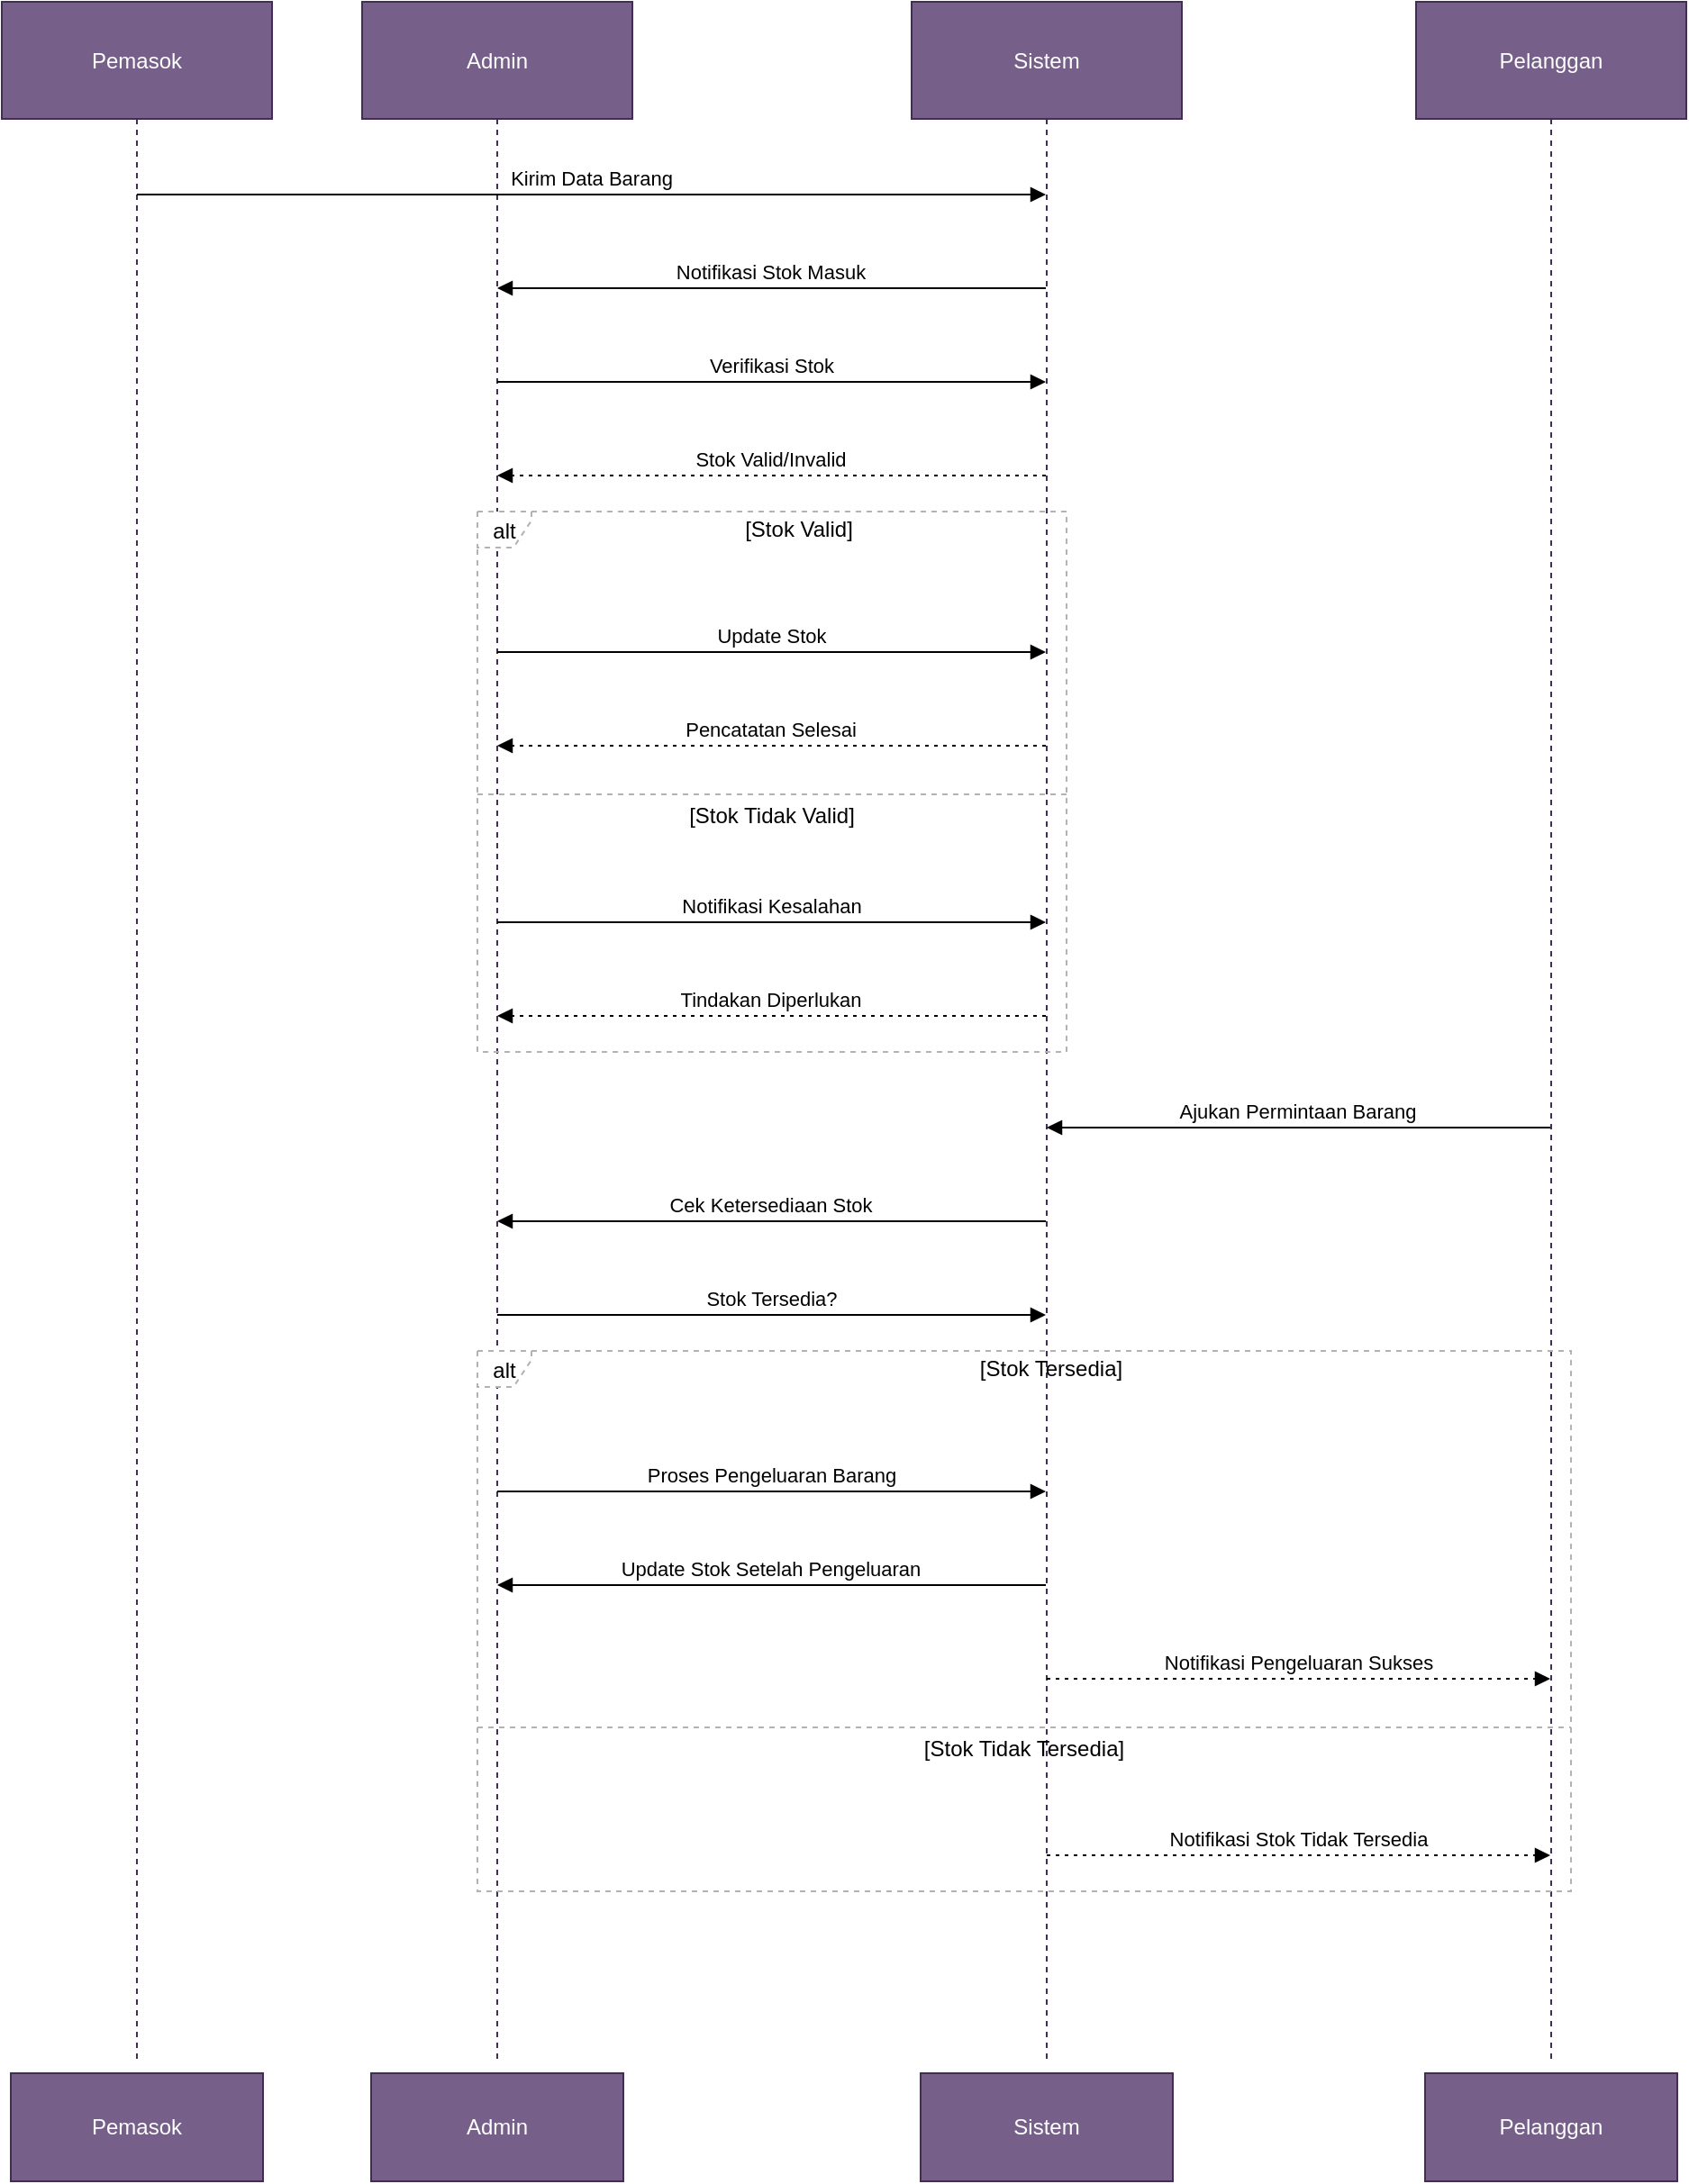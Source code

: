 <mxfile version="24.7.17">
  <diagram id="PKHQ94GJQ44Wd9_5mF1Y" name="SEQUENCE">
    <mxGraphModel dx="1034" dy="454" grid="1" gridSize="10" guides="1" tooltips="1" connect="1" arrows="1" fold="1" page="1" pageScale="1" pageWidth="850" pageHeight="1100" math="0" shadow="0">
      <root>
        <mxCell id="0" />
        <mxCell id="1" parent="0" />
        <mxCell id="vDCh2_or3-Qsjgu2j-Su-1" value="Pemasok" style="shape=umlLifeline;perimeter=lifelinePerimeter;whiteSpace=wrap;container=1;dropTarget=0;collapsible=0;recursiveResize=0;outlineConnect=0;portConstraint=eastwest;newEdgeStyle={&quot;edgeStyle&quot;:&quot;elbowEdgeStyle&quot;,&quot;elbow&quot;:&quot;vertical&quot;,&quot;curved&quot;:0,&quot;rounded&quot;:0};size=65;fillColor=#76608a;fontColor=#ffffff;strokeColor=#432D57;" parent="1" vertex="1">
          <mxGeometry x="20" y="20" width="150" height="1144" as="geometry" />
        </mxCell>
        <mxCell id="vDCh2_or3-Qsjgu2j-Su-2" value="Admin" style="shape=umlLifeline;perimeter=lifelinePerimeter;whiteSpace=wrap;container=1;dropTarget=0;collapsible=0;recursiveResize=0;outlineConnect=0;portConstraint=eastwest;newEdgeStyle={&quot;edgeStyle&quot;:&quot;elbowEdgeStyle&quot;,&quot;elbow&quot;:&quot;vertical&quot;,&quot;curved&quot;:0,&quot;rounded&quot;:0};size=65;fillColor=#76608a;fontColor=#ffffff;strokeColor=#432D57;" parent="1" vertex="1">
          <mxGeometry x="220" y="20" width="150" height="1144" as="geometry" />
        </mxCell>
        <mxCell id="vDCh2_or3-Qsjgu2j-Su-3" value="Sistem" style="shape=umlLifeline;perimeter=lifelinePerimeter;whiteSpace=wrap;container=1;dropTarget=0;collapsible=0;recursiveResize=0;outlineConnect=0;portConstraint=eastwest;newEdgeStyle={&quot;edgeStyle&quot;:&quot;elbowEdgeStyle&quot;,&quot;elbow&quot;:&quot;vertical&quot;,&quot;curved&quot;:0,&quot;rounded&quot;:0};size=65;fillColor=#76608a;fontColor=#ffffff;strokeColor=#432D57;" parent="1" vertex="1">
          <mxGeometry x="525" y="20" width="150" height="1144" as="geometry" />
        </mxCell>
        <mxCell id="vDCh2_or3-Qsjgu2j-Su-4" value="Pelanggan" style="shape=umlLifeline;perimeter=lifelinePerimeter;whiteSpace=wrap;container=1;dropTarget=0;collapsible=0;recursiveResize=0;outlineConnect=0;portConstraint=eastwest;newEdgeStyle={&quot;edgeStyle&quot;:&quot;elbowEdgeStyle&quot;,&quot;elbow&quot;:&quot;vertical&quot;,&quot;curved&quot;:0,&quot;rounded&quot;:0};size=65;fillColor=#76608a;fontColor=#ffffff;strokeColor=#432D57;" parent="1" vertex="1">
          <mxGeometry x="805" y="20" width="150" height="1144" as="geometry" />
        </mxCell>
        <mxCell id="vDCh2_or3-Qsjgu2j-Su-5" value="alt" style="shape=umlFrame;dashed=1;pointerEvents=0;dropTarget=0;strokeColor=#B3B3B3;height=20;width=30" parent="1" vertex="1">
          <mxGeometry x="284" y="303" width="327" height="300" as="geometry" />
        </mxCell>
        <mxCell id="vDCh2_or3-Qsjgu2j-Su-6" value="[Stok Valid]" style="text;strokeColor=none;fillColor=none;align=center;verticalAlign=middle;whiteSpace=wrap;" parent="vDCh2_or3-Qsjgu2j-Su-5" vertex="1">
          <mxGeometry x="30" width="297" height="20" as="geometry" />
        </mxCell>
        <mxCell id="vDCh2_or3-Qsjgu2j-Su-7" value="[Stok Tidak Valid]" style="shape=line;dashed=1;whiteSpace=wrap;verticalAlign=top;labelPosition=center;verticalLabelPosition=middle;align=center;strokeColor=#B3B3B3;" parent="vDCh2_or3-Qsjgu2j-Su-5" vertex="1">
          <mxGeometry y="155" width="327" height="4" as="geometry" />
        </mxCell>
        <mxCell id="vDCh2_or3-Qsjgu2j-Su-8" value="alt" style="shape=umlFrame;dashed=1;pointerEvents=0;dropTarget=0;strokeColor=#B3B3B3;height=20;width=30" parent="1" vertex="1">
          <mxGeometry x="284" y="769" width="607" height="300" as="geometry" />
        </mxCell>
        <mxCell id="vDCh2_or3-Qsjgu2j-Su-9" value="[Stok Tersedia]" style="text;strokeColor=none;fillColor=none;align=center;verticalAlign=middle;whiteSpace=wrap;" parent="vDCh2_or3-Qsjgu2j-Su-8" vertex="1">
          <mxGeometry x="30" width="577" height="20" as="geometry" />
        </mxCell>
        <mxCell id="vDCh2_or3-Qsjgu2j-Su-10" value="[Stok Tidak Tersedia]" style="shape=line;dashed=1;whiteSpace=wrap;verticalAlign=top;labelPosition=center;verticalLabelPosition=middle;align=center;strokeColor=#B3B3B3;" parent="vDCh2_or3-Qsjgu2j-Su-8" vertex="1">
          <mxGeometry y="207" width="607" height="4" as="geometry" />
        </mxCell>
        <mxCell id="vDCh2_or3-Qsjgu2j-Su-11" value="Kirim Data Barang" style="verticalAlign=bottom;edgeStyle=elbowEdgeStyle;elbow=vertical;curved=0;rounded=0;endArrow=block;" parent="1" source="vDCh2_or3-Qsjgu2j-Su-1" target="vDCh2_or3-Qsjgu2j-Su-3" edge="1">
          <mxGeometry relative="1" as="geometry">
            <Array as="points">
              <mxPoint x="356" y="127" />
            </Array>
          </mxGeometry>
        </mxCell>
        <mxCell id="vDCh2_or3-Qsjgu2j-Su-12" value="Notifikasi Stok Masuk" style="verticalAlign=bottom;edgeStyle=elbowEdgeStyle;elbow=vertical;curved=0;rounded=0;endArrow=block;" parent="1" source="vDCh2_or3-Qsjgu2j-Su-3" target="vDCh2_or3-Qsjgu2j-Su-2" edge="1">
          <mxGeometry relative="1" as="geometry">
            <Array as="points">
              <mxPoint x="459" y="179" />
            </Array>
          </mxGeometry>
        </mxCell>
        <mxCell id="vDCh2_or3-Qsjgu2j-Su-13" value="Verifikasi Stok" style="verticalAlign=bottom;edgeStyle=elbowEdgeStyle;elbow=vertical;curved=0;rounded=0;endArrow=block;" parent="1" source="vDCh2_or3-Qsjgu2j-Su-2" target="vDCh2_or3-Qsjgu2j-Su-3" edge="1">
          <mxGeometry relative="1" as="geometry">
            <Array as="points">
              <mxPoint x="456" y="231" />
            </Array>
          </mxGeometry>
        </mxCell>
        <mxCell id="vDCh2_or3-Qsjgu2j-Su-14" value="Stok Valid/Invalid" style="verticalAlign=bottom;edgeStyle=elbowEdgeStyle;elbow=vertical;curved=0;rounded=0;dashed=1;dashPattern=2 3;endArrow=block;" parent="1" source="vDCh2_or3-Qsjgu2j-Su-3" target="vDCh2_or3-Qsjgu2j-Su-2" edge="1">
          <mxGeometry relative="1" as="geometry">
            <Array as="points">
              <mxPoint x="459" y="283" />
            </Array>
          </mxGeometry>
        </mxCell>
        <mxCell id="vDCh2_or3-Qsjgu2j-Su-15" value="Update Stok" style="verticalAlign=bottom;edgeStyle=elbowEdgeStyle;elbow=vertical;curved=0;rounded=0;endArrow=block;" parent="1" source="vDCh2_or3-Qsjgu2j-Su-2" target="vDCh2_or3-Qsjgu2j-Su-3" edge="1">
          <mxGeometry relative="1" as="geometry">
            <Array as="points">
              <mxPoint x="456" y="381" />
            </Array>
          </mxGeometry>
        </mxCell>
        <mxCell id="vDCh2_or3-Qsjgu2j-Su-16" value="Pencatatan Selesai" style="verticalAlign=bottom;edgeStyle=elbowEdgeStyle;elbow=vertical;curved=0;rounded=0;dashed=1;dashPattern=2 3;endArrow=block;" parent="1" source="vDCh2_or3-Qsjgu2j-Su-3" target="vDCh2_or3-Qsjgu2j-Su-2" edge="1">
          <mxGeometry relative="1" as="geometry">
            <Array as="points">
              <mxPoint x="459" y="433" />
            </Array>
          </mxGeometry>
        </mxCell>
        <mxCell id="vDCh2_or3-Qsjgu2j-Su-17" value="Notifikasi Kesalahan" style="verticalAlign=bottom;edgeStyle=elbowEdgeStyle;elbow=vertical;curved=0;rounded=0;endArrow=block;" parent="1" source="vDCh2_or3-Qsjgu2j-Su-2" target="vDCh2_or3-Qsjgu2j-Su-3" edge="1">
          <mxGeometry relative="1" as="geometry">
            <Array as="points">
              <mxPoint x="456" y="531" />
            </Array>
          </mxGeometry>
        </mxCell>
        <mxCell id="vDCh2_or3-Qsjgu2j-Su-18" value="Tindakan Diperlukan" style="verticalAlign=bottom;edgeStyle=elbowEdgeStyle;elbow=vertical;curved=0;rounded=0;dashed=1;dashPattern=2 3;endArrow=block;" parent="1" source="vDCh2_or3-Qsjgu2j-Su-3" target="vDCh2_or3-Qsjgu2j-Su-2" edge="1">
          <mxGeometry relative="1" as="geometry">
            <Array as="points">
              <mxPoint x="459" y="583" />
            </Array>
          </mxGeometry>
        </mxCell>
        <mxCell id="vDCh2_or3-Qsjgu2j-Su-19" value="Ajukan Permintaan Barang" style="verticalAlign=bottom;edgeStyle=elbowEdgeStyle;elbow=vertical;curved=0;rounded=0;endArrow=block;" parent="1" source="vDCh2_or3-Qsjgu2j-Su-4" target="vDCh2_or3-Qsjgu2j-Su-3" edge="1">
          <mxGeometry relative="1" as="geometry">
            <Array as="points">
              <mxPoint x="752" y="645" />
            </Array>
          </mxGeometry>
        </mxCell>
        <mxCell id="vDCh2_or3-Qsjgu2j-Su-20" value="Cek Ketersediaan Stok" style="verticalAlign=bottom;edgeStyle=elbowEdgeStyle;elbow=vertical;curved=0;rounded=0;endArrow=block;" parent="1" source="vDCh2_or3-Qsjgu2j-Su-3" target="vDCh2_or3-Qsjgu2j-Su-2" edge="1">
          <mxGeometry relative="1" as="geometry">
            <Array as="points">
              <mxPoint x="459" y="697" />
            </Array>
          </mxGeometry>
        </mxCell>
        <mxCell id="vDCh2_or3-Qsjgu2j-Su-21" value="Stok Tersedia?" style="verticalAlign=bottom;edgeStyle=elbowEdgeStyle;elbow=vertical;curved=0;rounded=0;endArrow=block;" parent="1" source="vDCh2_or3-Qsjgu2j-Su-2" target="vDCh2_or3-Qsjgu2j-Su-3" edge="1">
          <mxGeometry relative="1" as="geometry">
            <Array as="points">
              <mxPoint x="456" y="749" />
            </Array>
          </mxGeometry>
        </mxCell>
        <mxCell id="vDCh2_or3-Qsjgu2j-Su-22" value="Proses Pengeluaran Barang" style="verticalAlign=bottom;edgeStyle=elbowEdgeStyle;elbow=vertical;curved=0;rounded=0;endArrow=block;" parent="1" source="vDCh2_or3-Qsjgu2j-Su-2" target="vDCh2_or3-Qsjgu2j-Su-3" edge="1">
          <mxGeometry relative="1" as="geometry">
            <Array as="points">
              <mxPoint x="456" y="847" />
            </Array>
          </mxGeometry>
        </mxCell>
        <mxCell id="vDCh2_or3-Qsjgu2j-Su-23" value="Update Stok Setelah Pengeluaran" style="verticalAlign=bottom;edgeStyle=elbowEdgeStyle;elbow=vertical;curved=0;rounded=0;endArrow=block;" parent="1" source="vDCh2_or3-Qsjgu2j-Su-3" target="vDCh2_or3-Qsjgu2j-Su-2" edge="1">
          <mxGeometry relative="1" as="geometry">
            <Array as="points">
              <mxPoint x="459" y="899" />
            </Array>
          </mxGeometry>
        </mxCell>
        <mxCell id="vDCh2_or3-Qsjgu2j-Su-24" value="Notifikasi Pengeluaran Sukses" style="verticalAlign=bottom;edgeStyle=elbowEdgeStyle;elbow=vertical;curved=0;rounded=0;dashed=1;dashPattern=2 3;endArrow=block;" parent="1" source="vDCh2_or3-Qsjgu2j-Su-3" target="vDCh2_or3-Qsjgu2j-Su-4" edge="1">
          <mxGeometry relative="1" as="geometry">
            <Array as="points">
              <mxPoint x="749" y="951" />
            </Array>
          </mxGeometry>
        </mxCell>
        <mxCell id="vDCh2_or3-Qsjgu2j-Su-25" value="Notifikasi Stok Tidak Tersedia" style="verticalAlign=bottom;edgeStyle=elbowEdgeStyle;elbow=vertical;curved=0;rounded=0;dashed=1;dashPattern=2 3;endArrow=block;" parent="1" source="vDCh2_or3-Qsjgu2j-Su-3" target="vDCh2_or3-Qsjgu2j-Su-4" edge="1">
          <mxGeometry relative="1" as="geometry">
            <Array as="points">
              <mxPoint x="749" y="1049" />
            </Array>
          </mxGeometry>
        </mxCell>
        <mxCell id="vDCh2_or3-Qsjgu2j-Su-27" value="Pemasok" style="rounded=0;whiteSpace=wrap;html=1;fillColor=#76608a;fontColor=#ffffff;strokeColor=#432D57;" parent="1" vertex="1">
          <mxGeometry x="25" y="1170" width="140" height="60" as="geometry" />
        </mxCell>
        <mxCell id="vDCh2_or3-Qsjgu2j-Su-28" value="Pelanggan" style="rounded=0;whiteSpace=wrap;html=1;fillColor=#76608a;fontColor=#ffffff;strokeColor=#432D57;" parent="1" vertex="1">
          <mxGeometry x="810" y="1170" width="140" height="60" as="geometry" />
        </mxCell>
        <mxCell id="vDCh2_or3-Qsjgu2j-Su-29" value="Sistem" style="rounded=0;whiteSpace=wrap;html=1;fillColor=#76608a;fontColor=#ffffff;strokeColor=#432D57;" parent="1" vertex="1">
          <mxGeometry x="530" y="1170" width="140" height="60" as="geometry" />
        </mxCell>
        <mxCell id="vDCh2_or3-Qsjgu2j-Su-30" value="Admin" style="rounded=0;whiteSpace=wrap;html=1;fillColor=#76608a;fontColor=#ffffff;strokeColor=#432D57;" parent="1" vertex="1">
          <mxGeometry x="225" y="1170" width="140" height="60" as="geometry" />
        </mxCell>
      </root>
    </mxGraphModel>
  </diagram>
</mxfile>
